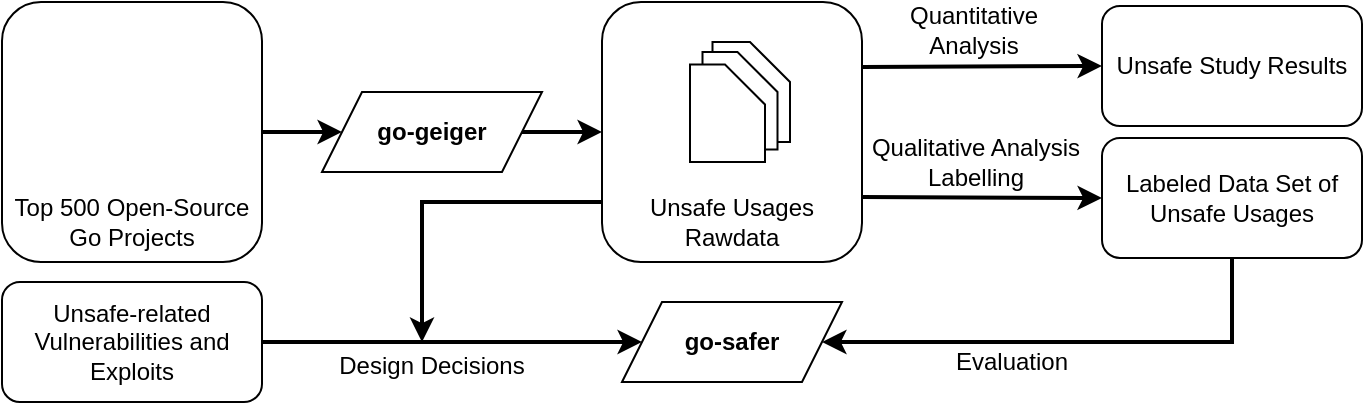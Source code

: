 <mxfile version="13.6.5" type="device"><diagram id="x5MXRrgYkv_Letm8EGmL" name="Page-1"><mxGraphModel dx="868" dy="448" grid="1" gridSize="10" guides="1" tooltips="1" connect="1" arrows="1" fold="1" page="1" pageScale="1" pageWidth="1169" pageHeight="827" math="0" shadow="0"><root><mxCell id="0"/><mxCell id="1" parent="0"/><mxCell id="qrASa8LLpBvIJc4VBqNg-28" style="edgeStyle=orthogonalEdgeStyle;rounded=0;orthogonalLoop=1;jettySize=auto;html=1;exitX=1;exitY=0.5;exitDx=0;exitDy=0;entryX=0;entryY=0.5;entryDx=0;entryDy=0;strokeWidth=2;" edge="1" parent="1" source="qrASa8LLpBvIJc4VBqNg-6" target="qrASa8LLpBvIJc4VBqNg-14"><mxGeometry relative="1" as="geometry"/></mxCell><mxCell id="qrASa8LLpBvIJc4VBqNg-6" value="&lt;b&gt;go-geiger&lt;/b&gt;" style="shape=parallelogram;perimeter=parallelogramPerimeter;whiteSpace=wrap;html=1;fixedSize=1;" vertex="1" parent="1"><mxGeometry x="240" y="405" width="110" height="40" as="geometry"/></mxCell><mxCell id="qrASa8LLpBvIJc4VBqNg-7" value="&lt;b&gt;go-safer&lt;/b&gt;" style="shape=parallelogram;perimeter=parallelogramPerimeter;whiteSpace=wrap;html=1;fixedSize=1;" vertex="1" parent="1"><mxGeometry x="390" y="510" width="110" height="40" as="geometry"/></mxCell><mxCell id="qrASa8LLpBvIJc4VBqNg-34" style="edgeStyle=none;rounded=0;orthogonalLoop=1;jettySize=auto;html=1;exitX=1;exitY=0.5;exitDx=0;exitDy=0;entryX=0;entryY=0.5;entryDx=0;entryDy=0;strokeWidth=2;" edge="1" parent="1" source="qrASa8LLpBvIJc4VBqNg-9" target="qrASa8LLpBvIJc4VBqNg-7"><mxGeometry relative="1" as="geometry"/></mxCell><mxCell id="qrASa8LLpBvIJc4VBqNg-9" value="Unsafe-related Vulnerabilities and Exploits" style="rounded=1;whiteSpace=wrap;html=1;" vertex="1" parent="1"><mxGeometry x="80" y="500" width="130" height="60" as="geometry"/></mxCell><mxCell id="qrASa8LLpBvIJc4VBqNg-37" style="edgeStyle=orthogonalEdgeStyle;rounded=0;orthogonalLoop=1;jettySize=auto;html=1;exitX=0.5;exitY=1;exitDx=0;exitDy=0;entryX=1;entryY=0.5;entryDx=0;entryDy=0;strokeWidth=2;" edge="1" parent="1" source="qrASa8LLpBvIJc4VBqNg-12" target="qrASa8LLpBvIJc4VBqNg-7"><mxGeometry relative="1" as="geometry"><Array as="points"><mxPoint x="695" y="530"/></Array></mxGeometry></mxCell><mxCell id="qrASa8LLpBvIJc4VBqNg-12" value="Labeled Data Set of Unsafe Usages" style="rounded=1;whiteSpace=wrap;html=1;" vertex="1" parent="1"><mxGeometry x="630" y="428" width="130" height="60" as="geometry"/></mxCell><mxCell id="qrASa8LLpBvIJc4VBqNg-13" value="Unsafe Study Results" style="rounded=1;whiteSpace=wrap;html=1;" vertex="1" parent="1"><mxGeometry x="630" y="362" width="130" height="60" as="geometry"/></mxCell><mxCell id="qrASa8LLpBvIJc4VBqNg-27" value="" style="group" vertex="1" connectable="0" parent="1"><mxGeometry x="380" y="360" width="130" height="130" as="geometry"/></mxCell><mxCell id="qrASa8LLpBvIJc4VBqNg-14" value="" style="rounded=1;whiteSpace=wrap;html=1;" vertex="1" parent="qrASa8LLpBvIJc4VBqNg-27"><mxGeometry width="130" height="130" as="geometry"/></mxCell><mxCell id="qrASa8LLpBvIJc4VBqNg-15" value="Unsafe Usages Rawdata" style="text;html=1;strokeColor=none;fillColor=none;align=center;verticalAlign=middle;whiteSpace=wrap;rounded=0;" vertex="1" parent="qrASa8LLpBvIJc4VBqNg-27"><mxGeometry y="100" width="130" height="20" as="geometry"/></mxCell><mxCell id="qrASa8LLpBvIJc4VBqNg-20" value="" style="group" vertex="1" connectable="0" parent="qrASa8LLpBvIJc4VBqNg-27"><mxGeometry x="44" y="20" width="50" height="60" as="geometry"/></mxCell><mxCell id="qrASa8LLpBvIJc4VBqNg-16" value="" style="shape=card;whiteSpace=wrap;html=1;size=20;flipH=1;" vertex="1" parent="qrASa8LLpBvIJc4VBqNg-20"><mxGeometry x="11.25" width="38.75" height="50" as="geometry"/></mxCell><mxCell id="qrASa8LLpBvIJc4VBqNg-18" value="" style="shape=card;whiteSpace=wrap;html=1;size=20;flipH=1;" vertex="1" parent="qrASa8LLpBvIJc4VBqNg-20"><mxGeometry x="6.25" y="5" width="37.5" height="48.75" as="geometry"/></mxCell><mxCell id="qrASa8LLpBvIJc4VBqNg-17" value="" style="shape=card;whiteSpace=wrap;html=1;size=20;flipH=1;" vertex="1" parent="qrASa8LLpBvIJc4VBqNg-20"><mxGeometry y="11.25" width="37.5" height="48.75" as="geometry"/></mxCell><mxCell id="qrASa8LLpBvIJc4VBqNg-30" style="rounded=0;orthogonalLoop=1;jettySize=auto;html=1;exitX=1;exitY=0.25;exitDx=0;exitDy=0;entryX=0;entryY=0.5;entryDx=0;entryDy=0;strokeWidth=2;" edge="1" parent="1" source="qrASa8LLpBvIJc4VBqNg-14" target="qrASa8LLpBvIJc4VBqNg-13"><mxGeometry relative="1" as="geometry"/></mxCell><mxCell id="qrASa8LLpBvIJc4VBqNg-31" style="edgeStyle=none;rounded=0;orthogonalLoop=1;jettySize=auto;html=1;exitX=1;exitY=0.75;exitDx=0;exitDy=0;entryX=0;entryY=0.5;entryDx=0;entryDy=0;strokeWidth=2;" edge="1" parent="1" source="qrASa8LLpBvIJc4VBqNg-14" target="qrASa8LLpBvIJc4VBqNg-12"><mxGeometry relative="1" as="geometry"/></mxCell><mxCell id="qrASa8LLpBvIJc4VBqNg-32" value="Quantitative Analysis" style="text;html=1;strokeColor=none;fillColor=none;align=center;verticalAlign=middle;whiteSpace=wrap;rounded=0;" vertex="1" parent="1"><mxGeometry x="546" y="364" width="40" height="20" as="geometry"/></mxCell><mxCell id="qrASa8LLpBvIJc4VBqNg-33" value="Qualitative Analysis Labelling" style="text;html=1;strokeColor=none;fillColor=none;align=center;verticalAlign=middle;whiteSpace=wrap;rounded=0;" vertex="1" parent="1"><mxGeometry x="512" y="430" width="110" height="20" as="geometry"/></mxCell><mxCell id="qrASa8LLpBvIJc4VBqNg-35" style="edgeStyle=orthogonalEdgeStyle;rounded=0;orthogonalLoop=1;jettySize=auto;html=1;exitX=0;exitY=0;exitDx=0;exitDy=0;strokeWidth=2;" edge="1" parent="1" source="qrASa8LLpBvIJc4VBqNg-15"><mxGeometry relative="1" as="geometry"><mxPoint x="290" y="530" as="targetPoint"/><Array as="points"><mxPoint x="290" y="460"/></Array></mxGeometry></mxCell><mxCell id="qrASa8LLpBvIJc4VBqNg-36" value="Design Decisions" style="text;html=1;strokeColor=none;fillColor=none;align=center;verticalAlign=middle;whiteSpace=wrap;rounded=0;" vertex="1" parent="1"><mxGeometry x="220" y="532" width="150" height="20" as="geometry"/></mxCell><mxCell id="qrASa8LLpBvIJc4VBqNg-38" value="Evaluation" style="text;html=1;strokeColor=none;fillColor=none;align=center;verticalAlign=middle;whiteSpace=wrap;rounded=0;" vertex="1" parent="1"><mxGeometry x="510" y="530" width="150" height="20" as="geometry"/></mxCell><mxCell id="qrASa8LLpBvIJc4VBqNg-39" value="" style="group" vertex="1" connectable="0" parent="1"><mxGeometry x="80" y="360" width="130" height="130" as="geometry"/></mxCell><mxCell id="qrASa8LLpBvIJc4VBqNg-40" value="" style="rounded=1;whiteSpace=wrap;html=1;" vertex="1" parent="qrASa8LLpBvIJc4VBqNg-39"><mxGeometry width="130" height="130" as="geometry"/></mxCell><mxCell id="qrASa8LLpBvIJc4VBqNg-41" value="Top 500 Open-Source&lt;br&gt;Go Projects" style="text;html=1;strokeColor=none;fillColor=none;align=center;verticalAlign=middle;whiteSpace=wrap;rounded=0;" vertex="1" parent="qrASa8LLpBvIJc4VBqNg-39"><mxGeometry y="100" width="130" height="20" as="geometry"/></mxCell><mxCell id="qrASa8LLpBvIJc4VBqNg-47" value="" style="shape=image;verticalLabelPosition=bottom;labelBackgroundColor=#ffffff;verticalAlign=top;aspect=fixed;imageAspect=0;image=https://upload.wikimedia.org/wikipedia/commons/thumb/9/91/Octicons-mark-github.svg/1024px-Octicons-mark-github.svg.png;" vertex="1" parent="qrASa8LLpBvIJc4VBqNg-39"><mxGeometry x="35" y="24" width="60" height="60" as="geometry"/></mxCell><mxCell id="qrASa8LLpBvIJc4VBqNg-46" style="edgeStyle=orthogonalEdgeStyle;rounded=0;orthogonalLoop=1;jettySize=auto;html=1;exitX=1;exitY=0.5;exitDx=0;exitDy=0;entryX=0;entryY=0.5;entryDx=0;entryDy=0;strokeWidth=2;" edge="1" parent="1" source="qrASa8LLpBvIJc4VBqNg-40" target="qrASa8LLpBvIJc4VBqNg-6"><mxGeometry relative="1" as="geometry"/></mxCell></root></mxGraphModel></diagram></mxfile>